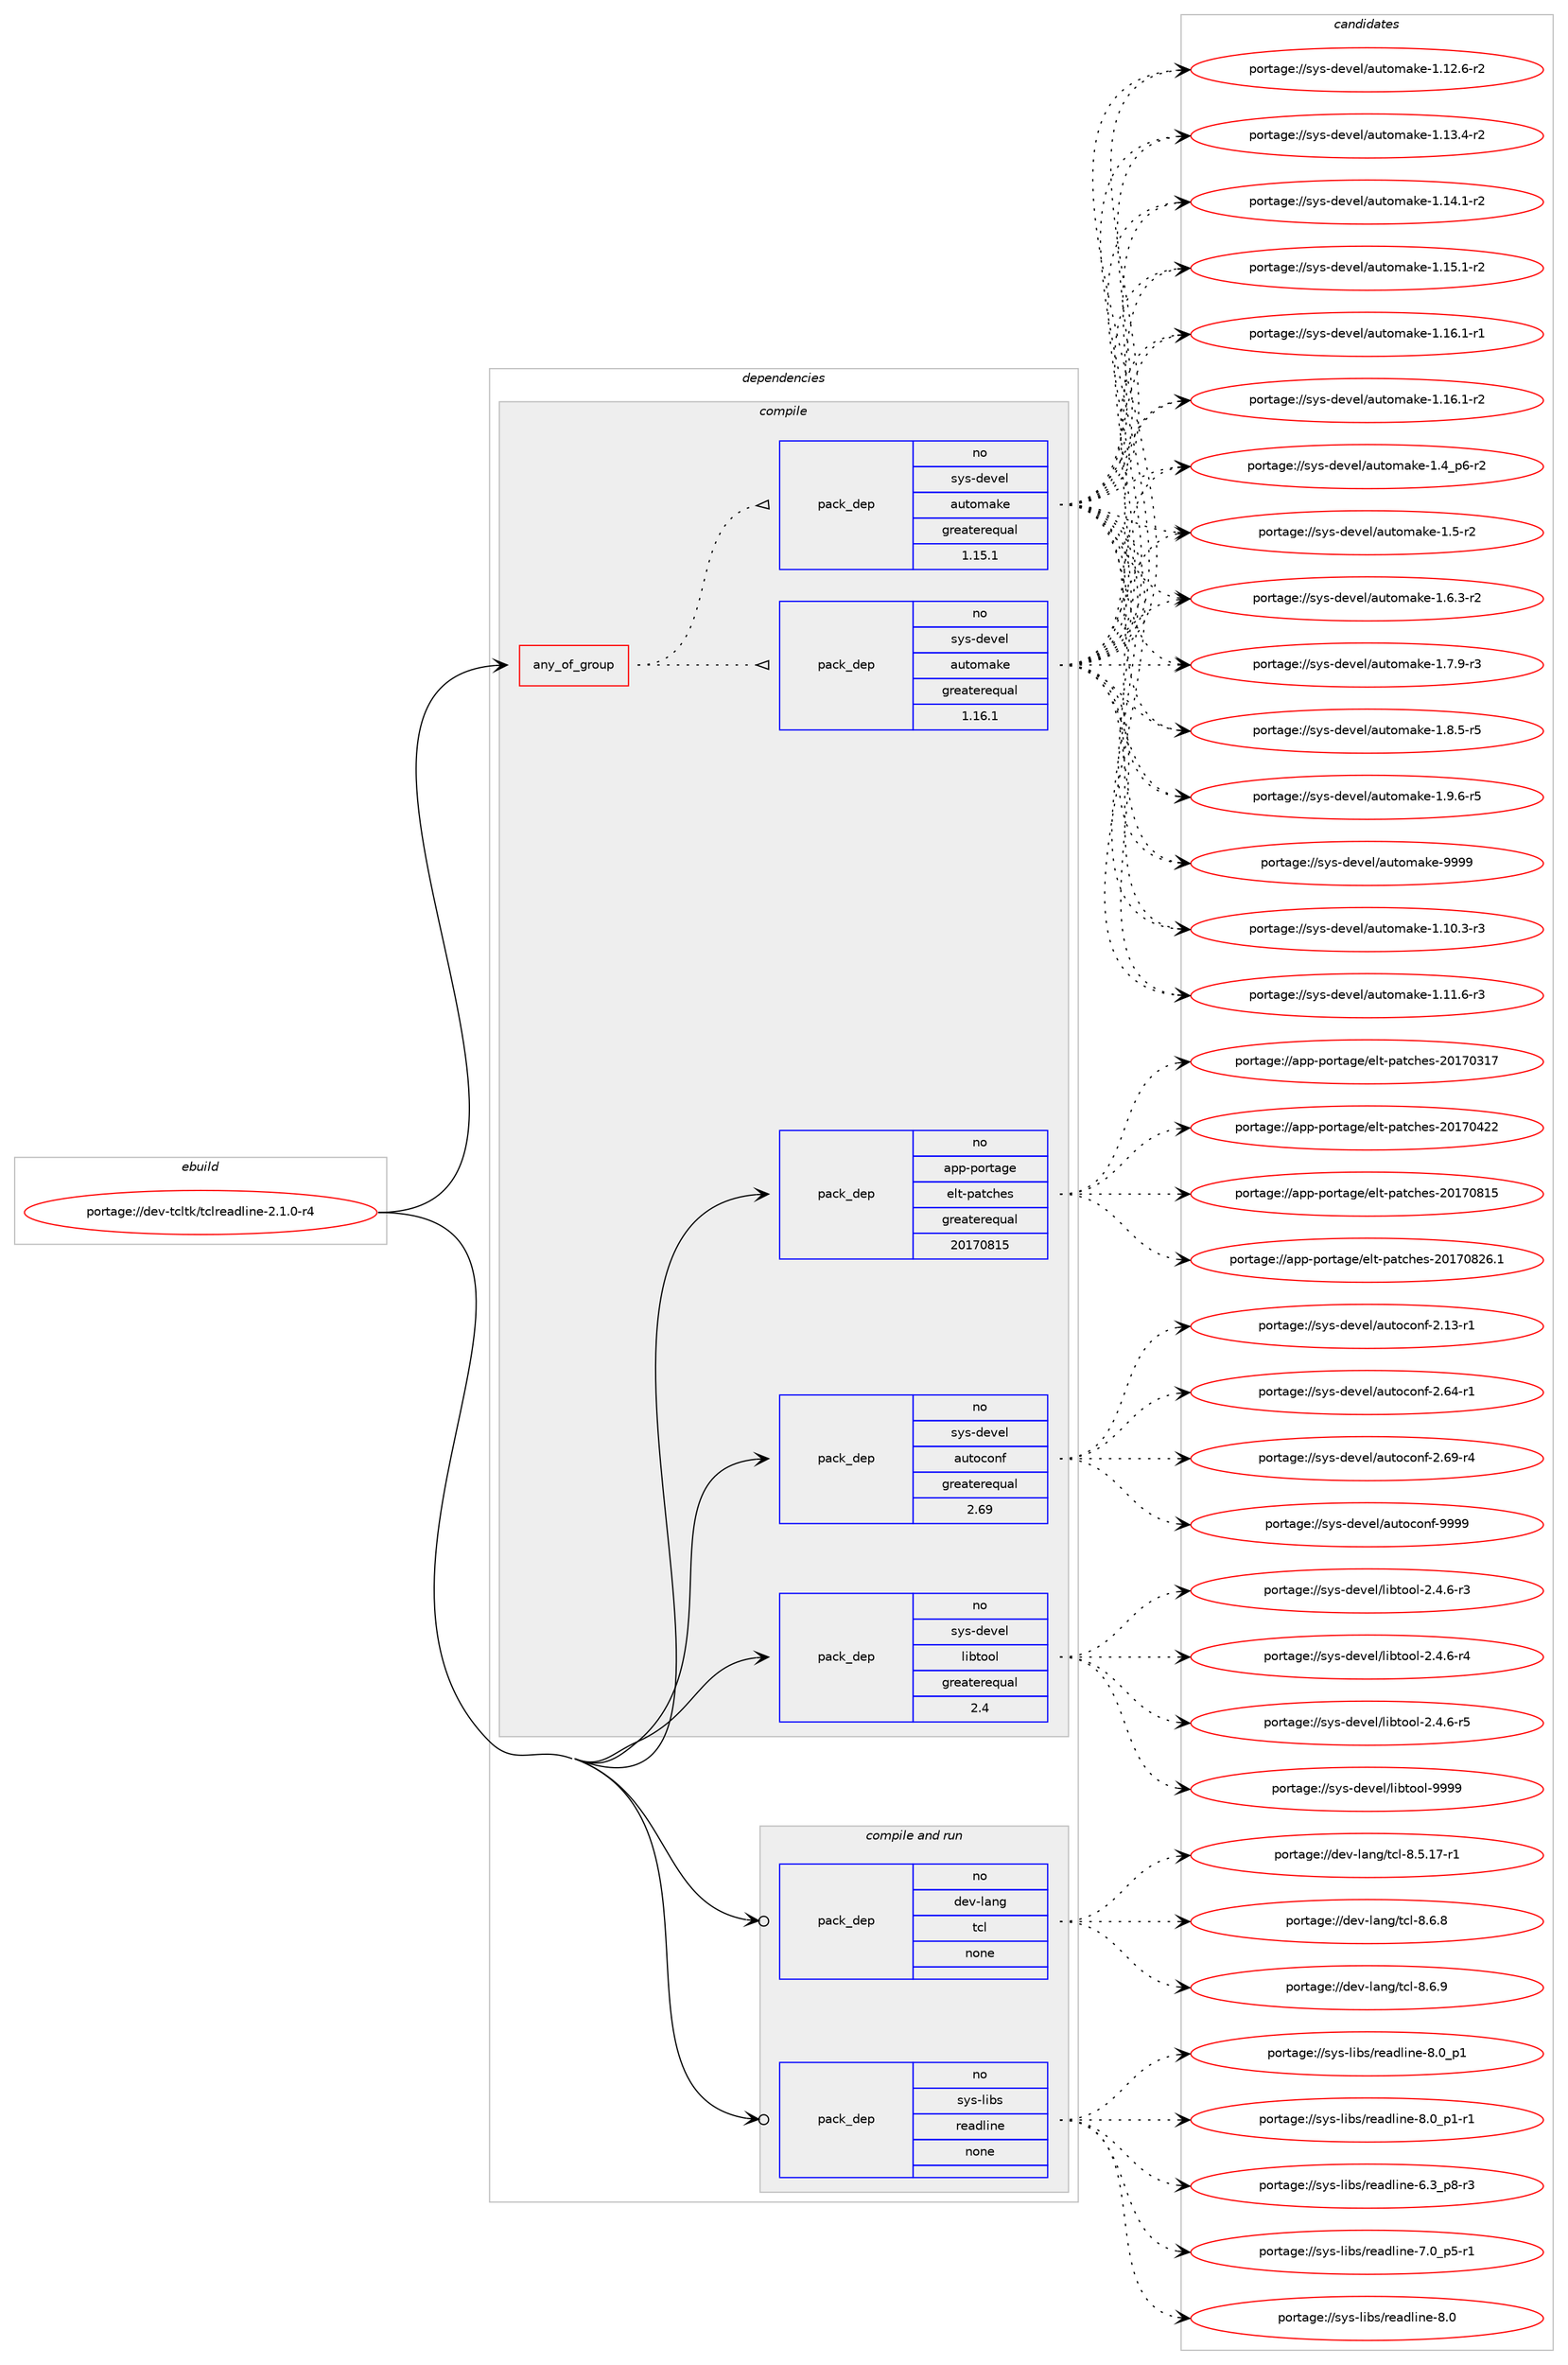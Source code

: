 digraph prolog {

# *************
# Graph options
# *************

newrank=true;
concentrate=true;
compound=true;
graph [rankdir=LR,fontname=Helvetica,fontsize=10,ranksep=1.5];#, ranksep=2.5, nodesep=0.2];
edge  [arrowhead=vee];
node  [fontname=Helvetica,fontsize=10];

# **********
# The ebuild
# **********

subgraph cluster_leftcol {
color=gray;
rank=same;
label=<<i>ebuild</i>>;
id [label="portage://dev-tcltk/tclreadline-2.1.0-r4", color=red, width=4, href="../dev-tcltk/tclreadline-2.1.0-r4.svg"];
}

# ****************
# The dependencies
# ****************

subgraph cluster_midcol {
color=gray;
label=<<i>dependencies</i>>;
subgraph cluster_compile {
fillcolor="#eeeeee";
style=filled;
label=<<i>compile</i>>;
subgraph any3514 {
dependency257375 [label=<<TABLE BORDER="0" CELLBORDER="1" CELLSPACING="0" CELLPADDING="4"><TR><TD CELLPADDING="10">any_of_group</TD></TR></TABLE>>, shape=none, color=red];subgraph pack183586 {
dependency257376 [label=<<TABLE BORDER="0" CELLBORDER="1" CELLSPACING="0" CELLPADDING="4" WIDTH="220"><TR><TD ROWSPAN="6" CELLPADDING="30">pack_dep</TD></TR><TR><TD WIDTH="110">no</TD></TR><TR><TD>sys-devel</TD></TR><TR><TD>automake</TD></TR><TR><TD>greaterequal</TD></TR><TR><TD>1.16.1</TD></TR></TABLE>>, shape=none, color=blue];
}
dependency257375:e -> dependency257376:w [weight=20,style="dotted",arrowhead="oinv"];
subgraph pack183587 {
dependency257377 [label=<<TABLE BORDER="0" CELLBORDER="1" CELLSPACING="0" CELLPADDING="4" WIDTH="220"><TR><TD ROWSPAN="6" CELLPADDING="30">pack_dep</TD></TR><TR><TD WIDTH="110">no</TD></TR><TR><TD>sys-devel</TD></TR><TR><TD>automake</TD></TR><TR><TD>greaterequal</TD></TR><TR><TD>1.15.1</TD></TR></TABLE>>, shape=none, color=blue];
}
dependency257375:e -> dependency257377:w [weight=20,style="dotted",arrowhead="oinv"];
}
id:e -> dependency257375:w [weight=20,style="solid",arrowhead="vee"];
subgraph pack183588 {
dependency257378 [label=<<TABLE BORDER="0" CELLBORDER="1" CELLSPACING="0" CELLPADDING="4" WIDTH="220"><TR><TD ROWSPAN="6" CELLPADDING="30">pack_dep</TD></TR><TR><TD WIDTH="110">no</TD></TR><TR><TD>app-portage</TD></TR><TR><TD>elt-patches</TD></TR><TR><TD>greaterequal</TD></TR><TR><TD>20170815</TD></TR></TABLE>>, shape=none, color=blue];
}
id:e -> dependency257378:w [weight=20,style="solid",arrowhead="vee"];
subgraph pack183589 {
dependency257379 [label=<<TABLE BORDER="0" CELLBORDER="1" CELLSPACING="0" CELLPADDING="4" WIDTH="220"><TR><TD ROWSPAN="6" CELLPADDING="30">pack_dep</TD></TR><TR><TD WIDTH="110">no</TD></TR><TR><TD>sys-devel</TD></TR><TR><TD>autoconf</TD></TR><TR><TD>greaterequal</TD></TR><TR><TD>2.69</TD></TR></TABLE>>, shape=none, color=blue];
}
id:e -> dependency257379:w [weight=20,style="solid",arrowhead="vee"];
subgraph pack183590 {
dependency257380 [label=<<TABLE BORDER="0" CELLBORDER="1" CELLSPACING="0" CELLPADDING="4" WIDTH="220"><TR><TD ROWSPAN="6" CELLPADDING="30">pack_dep</TD></TR><TR><TD WIDTH="110">no</TD></TR><TR><TD>sys-devel</TD></TR><TR><TD>libtool</TD></TR><TR><TD>greaterequal</TD></TR><TR><TD>2.4</TD></TR></TABLE>>, shape=none, color=blue];
}
id:e -> dependency257380:w [weight=20,style="solid",arrowhead="vee"];
}
subgraph cluster_compileandrun {
fillcolor="#eeeeee";
style=filled;
label=<<i>compile and run</i>>;
subgraph pack183591 {
dependency257381 [label=<<TABLE BORDER="0" CELLBORDER="1" CELLSPACING="0" CELLPADDING="4" WIDTH="220"><TR><TD ROWSPAN="6" CELLPADDING="30">pack_dep</TD></TR><TR><TD WIDTH="110">no</TD></TR><TR><TD>dev-lang</TD></TR><TR><TD>tcl</TD></TR><TR><TD>none</TD></TR><TR><TD></TD></TR></TABLE>>, shape=none, color=blue];
}
id:e -> dependency257381:w [weight=20,style="solid",arrowhead="odotvee"];
subgraph pack183592 {
dependency257382 [label=<<TABLE BORDER="0" CELLBORDER="1" CELLSPACING="0" CELLPADDING="4" WIDTH="220"><TR><TD ROWSPAN="6" CELLPADDING="30">pack_dep</TD></TR><TR><TD WIDTH="110">no</TD></TR><TR><TD>sys-libs</TD></TR><TR><TD>readline</TD></TR><TR><TD>none</TD></TR><TR><TD></TD></TR></TABLE>>, shape=none, color=blue];
}
id:e -> dependency257382:w [weight=20,style="solid",arrowhead="odotvee"];
}
subgraph cluster_run {
fillcolor="#eeeeee";
style=filled;
label=<<i>run</i>>;
}
}

# **************
# The candidates
# **************

subgraph cluster_choices {
rank=same;
color=gray;
label=<<i>candidates</i>>;

subgraph choice183586 {
color=black;
nodesep=1;
choiceportage11512111545100101118101108479711711611110997107101454946494846514511451 [label="portage://sys-devel/automake-1.10.3-r3", color=red, width=4,href="../sys-devel/automake-1.10.3-r3.svg"];
choiceportage11512111545100101118101108479711711611110997107101454946494946544511451 [label="portage://sys-devel/automake-1.11.6-r3", color=red, width=4,href="../sys-devel/automake-1.11.6-r3.svg"];
choiceportage11512111545100101118101108479711711611110997107101454946495046544511450 [label="portage://sys-devel/automake-1.12.6-r2", color=red, width=4,href="../sys-devel/automake-1.12.6-r2.svg"];
choiceportage11512111545100101118101108479711711611110997107101454946495146524511450 [label="portage://sys-devel/automake-1.13.4-r2", color=red, width=4,href="../sys-devel/automake-1.13.4-r2.svg"];
choiceportage11512111545100101118101108479711711611110997107101454946495246494511450 [label="portage://sys-devel/automake-1.14.1-r2", color=red, width=4,href="../sys-devel/automake-1.14.1-r2.svg"];
choiceportage11512111545100101118101108479711711611110997107101454946495346494511450 [label="portage://sys-devel/automake-1.15.1-r2", color=red, width=4,href="../sys-devel/automake-1.15.1-r2.svg"];
choiceportage11512111545100101118101108479711711611110997107101454946495446494511449 [label="portage://sys-devel/automake-1.16.1-r1", color=red, width=4,href="../sys-devel/automake-1.16.1-r1.svg"];
choiceportage11512111545100101118101108479711711611110997107101454946495446494511450 [label="portage://sys-devel/automake-1.16.1-r2", color=red, width=4,href="../sys-devel/automake-1.16.1-r2.svg"];
choiceportage115121115451001011181011084797117116111109971071014549465295112544511450 [label="portage://sys-devel/automake-1.4_p6-r2", color=red, width=4,href="../sys-devel/automake-1.4_p6-r2.svg"];
choiceportage11512111545100101118101108479711711611110997107101454946534511450 [label="portage://sys-devel/automake-1.5-r2", color=red, width=4,href="../sys-devel/automake-1.5-r2.svg"];
choiceportage115121115451001011181011084797117116111109971071014549465446514511450 [label="portage://sys-devel/automake-1.6.3-r2", color=red, width=4,href="../sys-devel/automake-1.6.3-r2.svg"];
choiceportage115121115451001011181011084797117116111109971071014549465546574511451 [label="portage://sys-devel/automake-1.7.9-r3", color=red, width=4,href="../sys-devel/automake-1.7.9-r3.svg"];
choiceportage115121115451001011181011084797117116111109971071014549465646534511453 [label="portage://sys-devel/automake-1.8.5-r5", color=red, width=4,href="../sys-devel/automake-1.8.5-r5.svg"];
choiceportage115121115451001011181011084797117116111109971071014549465746544511453 [label="portage://sys-devel/automake-1.9.6-r5", color=red, width=4,href="../sys-devel/automake-1.9.6-r5.svg"];
choiceportage115121115451001011181011084797117116111109971071014557575757 [label="portage://sys-devel/automake-9999", color=red, width=4,href="../sys-devel/automake-9999.svg"];
dependency257376:e -> choiceportage11512111545100101118101108479711711611110997107101454946494846514511451:w [style=dotted,weight="100"];
dependency257376:e -> choiceportage11512111545100101118101108479711711611110997107101454946494946544511451:w [style=dotted,weight="100"];
dependency257376:e -> choiceportage11512111545100101118101108479711711611110997107101454946495046544511450:w [style=dotted,weight="100"];
dependency257376:e -> choiceportage11512111545100101118101108479711711611110997107101454946495146524511450:w [style=dotted,weight="100"];
dependency257376:e -> choiceportage11512111545100101118101108479711711611110997107101454946495246494511450:w [style=dotted,weight="100"];
dependency257376:e -> choiceportage11512111545100101118101108479711711611110997107101454946495346494511450:w [style=dotted,weight="100"];
dependency257376:e -> choiceportage11512111545100101118101108479711711611110997107101454946495446494511449:w [style=dotted,weight="100"];
dependency257376:e -> choiceportage11512111545100101118101108479711711611110997107101454946495446494511450:w [style=dotted,weight="100"];
dependency257376:e -> choiceportage115121115451001011181011084797117116111109971071014549465295112544511450:w [style=dotted,weight="100"];
dependency257376:e -> choiceportage11512111545100101118101108479711711611110997107101454946534511450:w [style=dotted,weight="100"];
dependency257376:e -> choiceportage115121115451001011181011084797117116111109971071014549465446514511450:w [style=dotted,weight="100"];
dependency257376:e -> choiceportage115121115451001011181011084797117116111109971071014549465546574511451:w [style=dotted,weight="100"];
dependency257376:e -> choiceportage115121115451001011181011084797117116111109971071014549465646534511453:w [style=dotted,weight="100"];
dependency257376:e -> choiceportage115121115451001011181011084797117116111109971071014549465746544511453:w [style=dotted,weight="100"];
dependency257376:e -> choiceportage115121115451001011181011084797117116111109971071014557575757:w [style=dotted,weight="100"];
}
subgraph choice183587 {
color=black;
nodesep=1;
choiceportage11512111545100101118101108479711711611110997107101454946494846514511451 [label="portage://sys-devel/automake-1.10.3-r3", color=red, width=4,href="../sys-devel/automake-1.10.3-r3.svg"];
choiceportage11512111545100101118101108479711711611110997107101454946494946544511451 [label="portage://sys-devel/automake-1.11.6-r3", color=red, width=4,href="../sys-devel/automake-1.11.6-r3.svg"];
choiceportage11512111545100101118101108479711711611110997107101454946495046544511450 [label="portage://sys-devel/automake-1.12.6-r2", color=red, width=4,href="../sys-devel/automake-1.12.6-r2.svg"];
choiceportage11512111545100101118101108479711711611110997107101454946495146524511450 [label="portage://sys-devel/automake-1.13.4-r2", color=red, width=4,href="../sys-devel/automake-1.13.4-r2.svg"];
choiceportage11512111545100101118101108479711711611110997107101454946495246494511450 [label="portage://sys-devel/automake-1.14.1-r2", color=red, width=4,href="../sys-devel/automake-1.14.1-r2.svg"];
choiceportage11512111545100101118101108479711711611110997107101454946495346494511450 [label="portage://sys-devel/automake-1.15.1-r2", color=red, width=4,href="../sys-devel/automake-1.15.1-r2.svg"];
choiceportage11512111545100101118101108479711711611110997107101454946495446494511449 [label="portage://sys-devel/automake-1.16.1-r1", color=red, width=4,href="../sys-devel/automake-1.16.1-r1.svg"];
choiceportage11512111545100101118101108479711711611110997107101454946495446494511450 [label="portage://sys-devel/automake-1.16.1-r2", color=red, width=4,href="../sys-devel/automake-1.16.1-r2.svg"];
choiceportage115121115451001011181011084797117116111109971071014549465295112544511450 [label="portage://sys-devel/automake-1.4_p6-r2", color=red, width=4,href="../sys-devel/automake-1.4_p6-r2.svg"];
choiceportage11512111545100101118101108479711711611110997107101454946534511450 [label="portage://sys-devel/automake-1.5-r2", color=red, width=4,href="../sys-devel/automake-1.5-r2.svg"];
choiceportage115121115451001011181011084797117116111109971071014549465446514511450 [label="portage://sys-devel/automake-1.6.3-r2", color=red, width=4,href="../sys-devel/automake-1.6.3-r2.svg"];
choiceportage115121115451001011181011084797117116111109971071014549465546574511451 [label="portage://sys-devel/automake-1.7.9-r3", color=red, width=4,href="../sys-devel/automake-1.7.9-r3.svg"];
choiceportage115121115451001011181011084797117116111109971071014549465646534511453 [label="portage://sys-devel/automake-1.8.5-r5", color=red, width=4,href="../sys-devel/automake-1.8.5-r5.svg"];
choiceportage115121115451001011181011084797117116111109971071014549465746544511453 [label="portage://sys-devel/automake-1.9.6-r5", color=red, width=4,href="../sys-devel/automake-1.9.6-r5.svg"];
choiceportage115121115451001011181011084797117116111109971071014557575757 [label="portage://sys-devel/automake-9999", color=red, width=4,href="../sys-devel/automake-9999.svg"];
dependency257377:e -> choiceportage11512111545100101118101108479711711611110997107101454946494846514511451:w [style=dotted,weight="100"];
dependency257377:e -> choiceportage11512111545100101118101108479711711611110997107101454946494946544511451:w [style=dotted,weight="100"];
dependency257377:e -> choiceportage11512111545100101118101108479711711611110997107101454946495046544511450:w [style=dotted,weight="100"];
dependency257377:e -> choiceportage11512111545100101118101108479711711611110997107101454946495146524511450:w [style=dotted,weight="100"];
dependency257377:e -> choiceportage11512111545100101118101108479711711611110997107101454946495246494511450:w [style=dotted,weight="100"];
dependency257377:e -> choiceportage11512111545100101118101108479711711611110997107101454946495346494511450:w [style=dotted,weight="100"];
dependency257377:e -> choiceportage11512111545100101118101108479711711611110997107101454946495446494511449:w [style=dotted,weight="100"];
dependency257377:e -> choiceportage11512111545100101118101108479711711611110997107101454946495446494511450:w [style=dotted,weight="100"];
dependency257377:e -> choiceportage115121115451001011181011084797117116111109971071014549465295112544511450:w [style=dotted,weight="100"];
dependency257377:e -> choiceportage11512111545100101118101108479711711611110997107101454946534511450:w [style=dotted,weight="100"];
dependency257377:e -> choiceportage115121115451001011181011084797117116111109971071014549465446514511450:w [style=dotted,weight="100"];
dependency257377:e -> choiceportage115121115451001011181011084797117116111109971071014549465546574511451:w [style=dotted,weight="100"];
dependency257377:e -> choiceportage115121115451001011181011084797117116111109971071014549465646534511453:w [style=dotted,weight="100"];
dependency257377:e -> choiceportage115121115451001011181011084797117116111109971071014549465746544511453:w [style=dotted,weight="100"];
dependency257377:e -> choiceportage115121115451001011181011084797117116111109971071014557575757:w [style=dotted,weight="100"];
}
subgraph choice183588 {
color=black;
nodesep=1;
choiceportage97112112451121111141169710310147101108116451129711699104101115455048495548514955 [label="portage://app-portage/elt-patches-20170317", color=red, width=4,href="../app-portage/elt-patches-20170317.svg"];
choiceportage97112112451121111141169710310147101108116451129711699104101115455048495548525050 [label="portage://app-portage/elt-patches-20170422", color=red, width=4,href="../app-portage/elt-patches-20170422.svg"];
choiceportage97112112451121111141169710310147101108116451129711699104101115455048495548564953 [label="portage://app-portage/elt-patches-20170815", color=red, width=4,href="../app-portage/elt-patches-20170815.svg"];
choiceportage971121124511211111411697103101471011081164511297116991041011154550484955485650544649 [label="portage://app-portage/elt-patches-20170826.1", color=red, width=4,href="../app-portage/elt-patches-20170826.1.svg"];
dependency257378:e -> choiceportage97112112451121111141169710310147101108116451129711699104101115455048495548514955:w [style=dotted,weight="100"];
dependency257378:e -> choiceportage97112112451121111141169710310147101108116451129711699104101115455048495548525050:w [style=dotted,weight="100"];
dependency257378:e -> choiceportage97112112451121111141169710310147101108116451129711699104101115455048495548564953:w [style=dotted,weight="100"];
dependency257378:e -> choiceportage971121124511211111411697103101471011081164511297116991041011154550484955485650544649:w [style=dotted,weight="100"];
}
subgraph choice183589 {
color=black;
nodesep=1;
choiceportage1151211154510010111810110847971171161119911111010245504649514511449 [label="portage://sys-devel/autoconf-2.13-r1", color=red, width=4,href="../sys-devel/autoconf-2.13-r1.svg"];
choiceportage1151211154510010111810110847971171161119911111010245504654524511449 [label="portage://sys-devel/autoconf-2.64-r1", color=red, width=4,href="../sys-devel/autoconf-2.64-r1.svg"];
choiceportage1151211154510010111810110847971171161119911111010245504654574511452 [label="portage://sys-devel/autoconf-2.69-r4", color=red, width=4,href="../sys-devel/autoconf-2.69-r4.svg"];
choiceportage115121115451001011181011084797117116111991111101024557575757 [label="portage://sys-devel/autoconf-9999", color=red, width=4,href="../sys-devel/autoconf-9999.svg"];
dependency257379:e -> choiceportage1151211154510010111810110847971171161119911111010245504649514511449:w [style=dotted,weight="100"];
dependency257379:e -> choiceportage1151211154510010111810110847971171161119911111010245504654524511449:w [style=dotted,weight="100"];
dependency257379:e -> choiceportage1151211154510010111810110847971171161119911111010245504654574511452:w [style=dotted,weight="100"];
dependency257379:e -> choiceportage115121115451001011181011084797117116111991111101024557575757:w [style=dotted,weight="100"];
}
subgraph choice183590 {
color=black;
nodesep=1;
choiceportage1151211154510010111810110847108105981161111111084550465246544511451 [label="portage://sys-devel/libtool-2.4.6-r3", color=red, width=4,href="../sys-devel/libtool-2.4.6-r3.svg"];
choiceportage1151211154510010111810110847108105981161111111084550465246544511452 [label="portage://sys-devel/libtool-2.4.6-r4", color=red, width=4,href="../sys-devel/libtool-2.4.6-r4.svg"];
choiceportage1151211154510010111810110847108105981161111111084550465246544511453 [label="portage://sys-devel/libtool-2.4.6-r5", color=red, width=4,href="../sys-devel/libtool-2.4.6-r5.svg"];
choiceportage1151211154510010111810110847108105981161111111084557575757 [label="portage://sys-devel/libtool-9999", color=red, width=4,href="../sys-devel/libtool-9999.svg"];
dependency257380:e -> choiceportage1151211154510010111810110847108105981161111111084550465246544511451:w [style=dotted,weight="100"];
dependency257380:e -> choiceportage1151211154510010111810110847108105981161111111084550465246544511452:w [style=dotted,weight="100"];
dependency257380:e -> choiceportage1151211154510010111810110847108105981161111111084550465246544511453:w [style=dotted,weight="100"];
dependency257380:e -> choiceportage1151211154510010111810110847108105981161111111084557575757:w [style=dotted,weight="100"];
}
subgraph choice183591 {
color=black;
nodesep=1;
choiceportage10010111845108971101034711699108455646534649554511449 [label="portage://dev-lang/tcl-8.5.17-r1", color=red, width=4,href="../dev-lang/tcl-8.5.17-r1.svg"];
choiceportage10010111845108971101034711699108455646544656 [label="portage://dev-lang/tcl-8.6.8", color=red, width=4,href="../dev-lang/tcl-8.6.8.svg"];
choiceportage10010111845108971101034711699108455646544657 [label="portage://dev-lang/tcl-8.6.9", color=red, width=4,href="../dev-lang/tcl-8.6.9.svg"];
dependency257381:e -> choiceportage10010111845108971101034711699108455646534649554511449:w [style=dotted,weight="100"];
dependency257381:e -> choiceportage10010111845108971101034711699108455646544656:w [style=dotted,weight="100"];
dependency257381:e -> choiceportage10010111845108971101034711699108455646544657:w [style=dotted,weight="100"];
}
subgraph choice183592 {
color=black;
nodesep=1;
choiceportage115121115451081059811547114101971001081051101014554465195112564511451 [label="portage://sys-libs/readline-6.3_p8-r3", color=red, width=4,href="../sys-libs/readline-6.3_p8-r3.svg"];
choiceportage115121115451081059811547114101971001081051101014555464895112534511449 [label="portage://sys-libs/readline-7.0_p5-r1", color=red, width=4,href="../sys-libs/readline-7.0_p5-r1.svg"];
choiceportage1151211154510810598115471141019710010810511010145564648 [label="portage://sys-libs/readline-8.0", color=red, width=4,href="../sys-libs/readline-8.0.svg"];
choiceportage11512111545108105981154711410197100108105110101455646489511249 [label="portage://sys-libs/readline-8.0_p1", color=red, width=4,href="../sys-libs/readline-8.0_p1.svg"];
choiceportage115121115451081059811547114101971001081051101014556464895112494511449 [label="portage://sys-libs/readline-8.0_p1-r1", color=red, width=4,href="../sys-libs/readline-8.0_p1-r1.svg"];
dependency257382:e -> choiceportage115121115451081059811547114101971001081051101014554465195112564511451:w [style=dotted,weight="100"];
dependency257382:e -> choiceportage115121115451081059811547114101971001081051101014555464895112534511449:w [style=dotted,weight="100"];
dependency257382:e -> choiceportage1151211154510810598115471141019710010810511010145564648:w [style=dotted,weight="100"];
dependency257382:e -> choiceportage11512111545108105981154711410197100108105110101455646489511249:w [style=dotted,weight="100"];
dependency257382:e -> choiceportage115121115451081059811547114101971001081051101014556464895112494511449:w [style=dotted,weight="100"];
}
}

}
